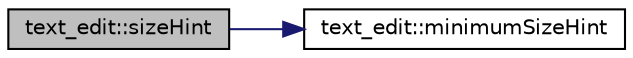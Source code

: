 digraph "text_edit::sizeHint"
{
  edge [fontname="Helvetica",fontsize="10",labelfontname="Helvetica",labelfontsize="10"];
  node [fontname="Helvetica",fontsize="10",shape=record];
  rankdir="LR";
  Node2 [label="text_edit::sizeHint",height=0.2,width=0.4,color="black", fillcolor="grey75", style="filled", fontcolor="black"];
  Node2 -> Node3 [color="midnightblue",fontsize="10",style="solid",fontname="Helvetica"];
  Node3 [label="text_edit::minimumSizeHint",height=0.2,width=0.4,color="black", fillcolor="white", style="filled",URL="$classtext__edit.html#a338fc39d53f4eb255912536e1aa158ea",tooltip="Surcharge de la méthode minimumSizeHint. "];
}
